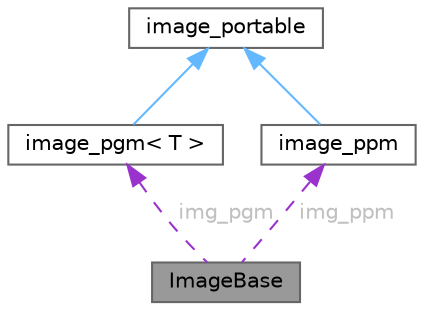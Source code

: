digraph "ImageBase"
{
 // LATEX_PDF_SIZE
  bgcolor="transparent";
  edge [fontname=Helvetica,fontsize=10,labelfontname=Helvetica,labelfontsize=10];
  node [fontname=Helvetica,fontsize=10,shape=box,height=0.2,width=0.4];
  Node1 [id="Node000001",label="ImageBase",height=0.2,width=0.4,color="gray40", fillcolor="grey60", style="filled", fontcolor="black",tooltip=" "];
  Node2 -> Node1 [id="edge1_Node000001_Node000002",dir="back",color="darkorchid3",style="dashed",tooltip=" ",label=" img_pgm",fontcolor="grey" ];
  Node2 [id="Node000002",label="image_pgm\< T \>",height=0.2,width=0.4,color="gray40", fillcolor="white", style="filled",URL="$classimage__pgm.html",tooltip=" "];
  Node3 -> Node2 [id="edge2_Node000002_Node000003",dir="back",color="steelblue1",style="solid",tooltip=" "];
  Node3 [id="Node000003",label="image_portable",height=0.2,width=0.4,color="gray40", fillcolor="white", style="filled",URL="$classimage__portable.html",tooltip=" "];
  Node4 -> Node1 [id="edge3_Node000001_Node000004",dir="back",color="darkorchid3",style="dashed",tooltip=" ",label=" img_ppm",fontcolor="grey" ];
  Node4 [id="Node000004",label="image_ppm",height=0.2,width=0.4,color="gray40", fillcolor="white", style="filled",URL="$classimage__ppm.html",tooltip=" "];
  Node3 -> Node4 [id="edge4_Node000004_Node000003",dir="back",color="steelblue1",style="solid",tooltip=" "];
}
